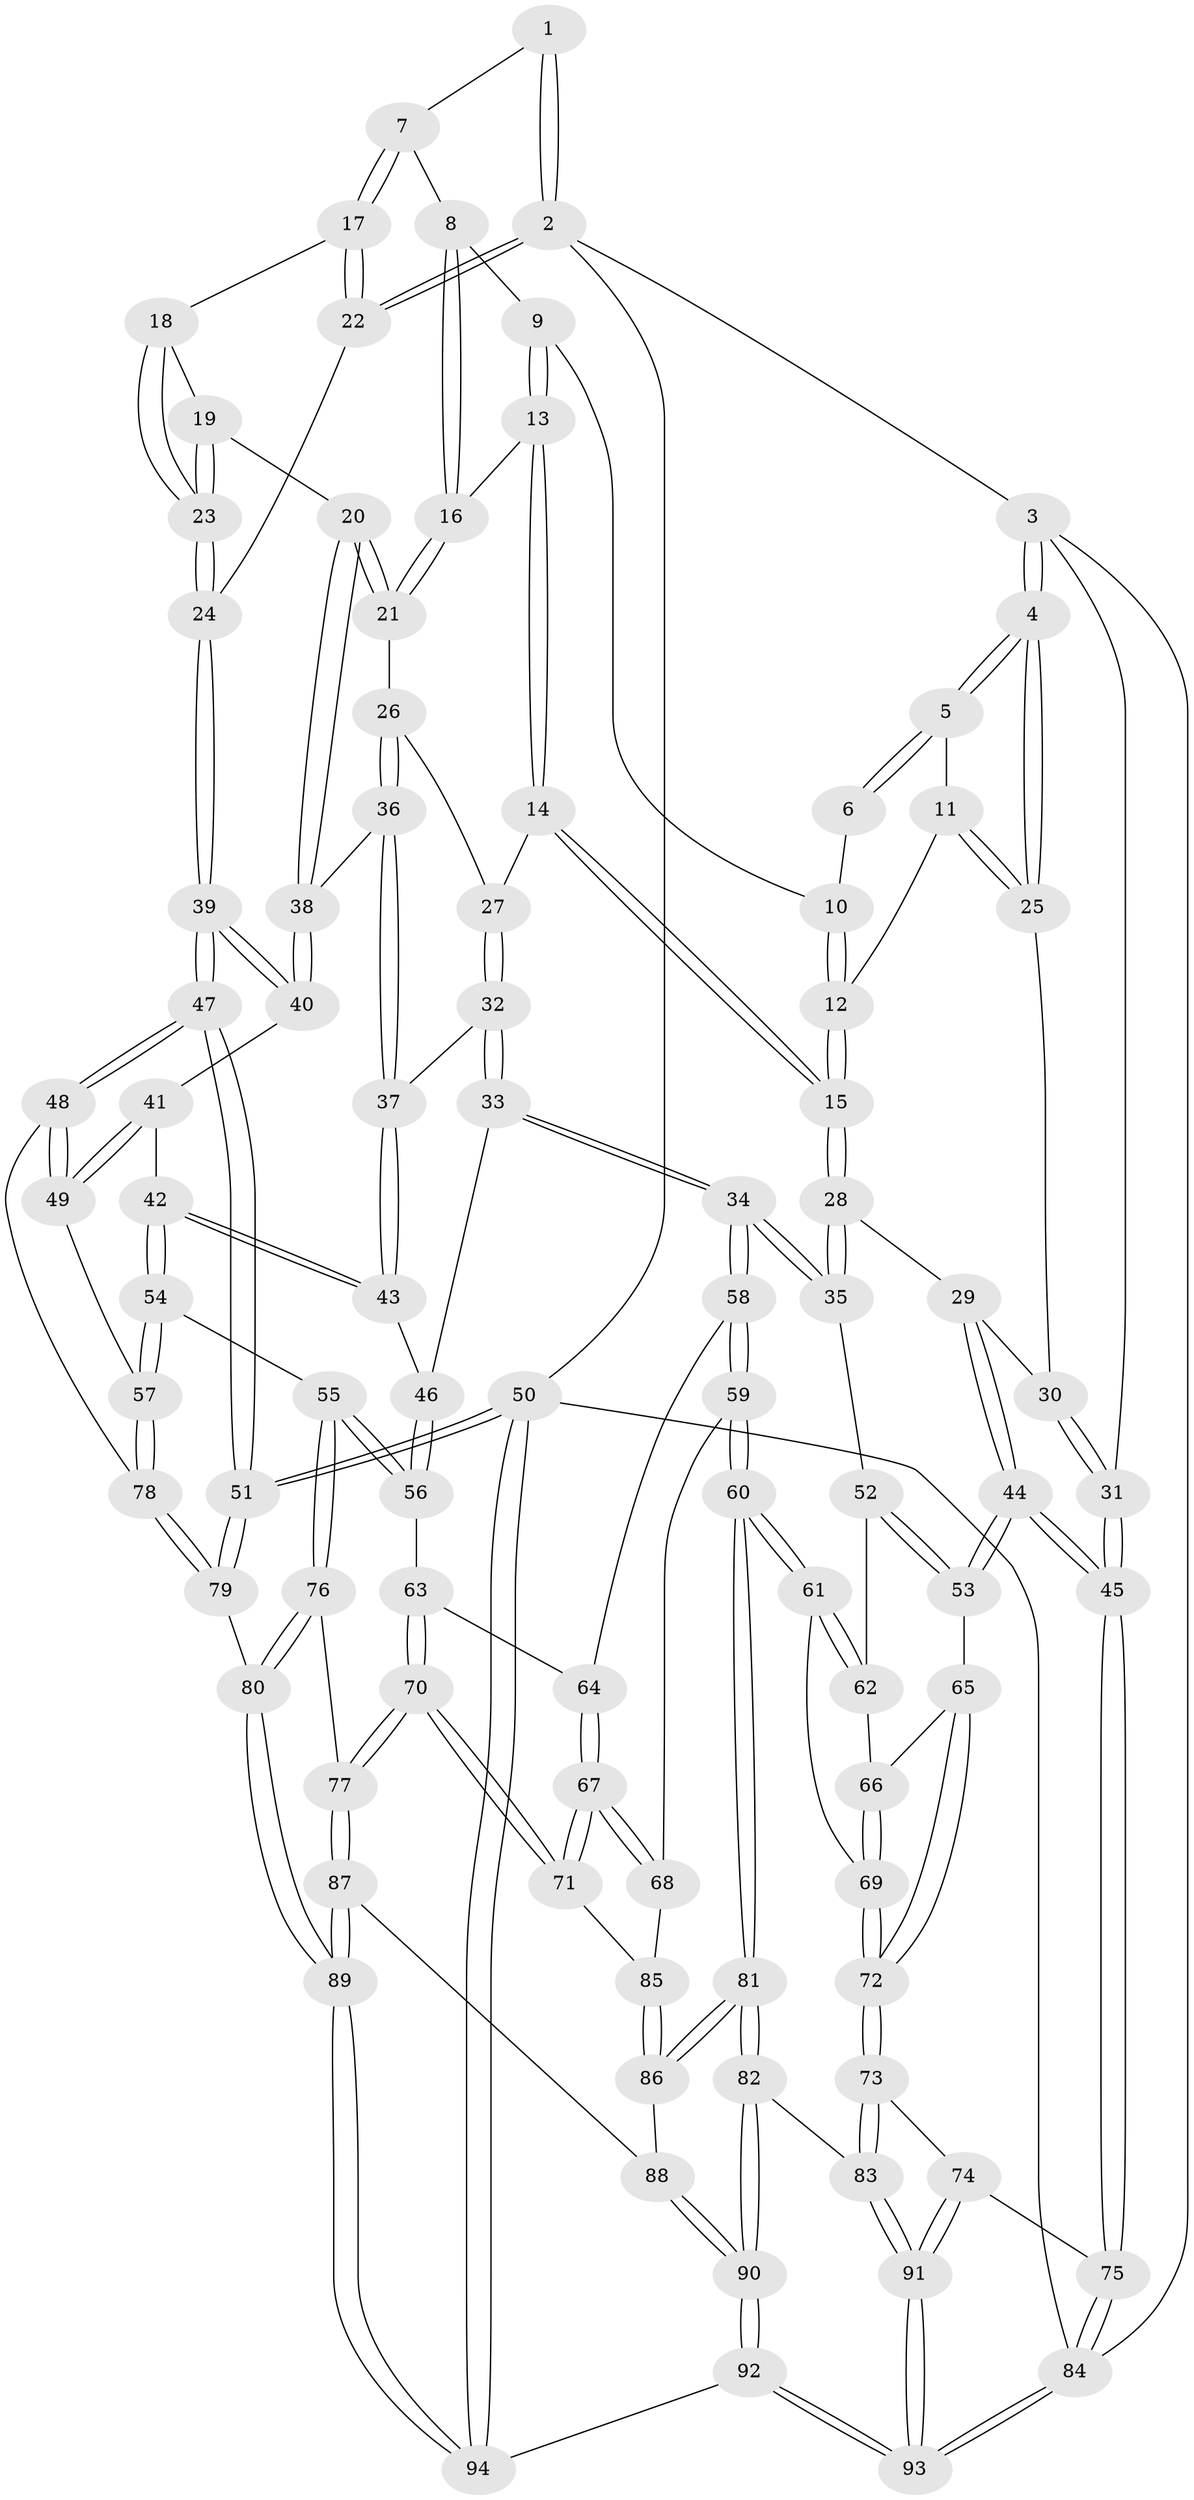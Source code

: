 // coarse degree distribution, {3: 0.2894736842105263, 4: 0.5526315789473685, 2: 0.10526315789473684, 6: 0.02631578947368421, 5: 0.02631578947368421}
// Generated by graph-tools (version 1.1) at 2025/38/03/04/25 23:38:31]
// undirected, 94 vertices, 232 edges
graph export_dot {
  node [color=gray90,style=filled];
  1 [pos="+0.902303863054275+0"];
  2 [pos="+1+0"];
  3 [pos="+0+0"];
  4 [pos="+0+0"];
  5 [pos="+0.30127919282255566+0"];
  6 [pos="+0.6968286929827255+0"];
  7 [pos="+0.848879507958307+0.09736985126553062"];
  8 [pos="+0.8080492342458245+0.10600271749124848"];
  9 [pos="+0.678458303740438+0.07795853155742614"];
  10 [pos="+0.6599522423694243+0.039207362581092524"];
  11 [pos="+0.35860115564856815+0.030454003705131308"];
  12 [pos="+0.4293352169987554+0.14074476527903668"];
  13 [pos="+0.6638278842284903+0.18618640814199752"];
  14 [pos="+0.6250996827843253+0.22793020110569642"];
  15 [pos="+0.4401298998981867+0.1779421343810534"];
  16 [pos="+0.7299503238777717+0.18491267716377588"];
  17 [pos="+0.849431773169582+0.09830321076982204"];
  18 [pos="+0.8588416932912826+0.1239672754396107"];
  19 [pos="+0.8789667317174021+0.23383671235247716"];
  20 [pos="+0.8720148576284592+0.24912391457113311"];
  21 [pos="+0.7835731315600363+0.22797522367586368"];
  22 [pos="+1+0.08962695278527863"];
  23 [pos="+1+0.15325875305041878"];
  24 [pos="+1+0.1246219370165859"];
  25 [pos="+0.15759894614021078+0.22121479399302513"];
  26 [pos="+0.6945975224731655+0.28756862245818976"];
  27 [pos="+0.6336812663142836+0.24715262946289268"];
  28 [pos="+0.3844834672675983+0.3443356383041596"];
  29 [pos="+0.285698207153265+0.3356377565779772"];
  30 [pos="+0.15739097428439003+0.22380338286342574"];
  31 [pos="+0+0.4433992969856917"];
  32 [pos="+0.5864684410135929+0.4092726577444422"];
  33 [pos="+0.5710018390340117+0.43695341416745864"];
  34 [pos="+0.5240561677630221+0.4607063031139223"];
  35 [pos="+0.39467205980684383+0.36829984006280736"];
  36 [pos="+0.7267776045332016+0.32787748340164286"];
  37 [pos="+0.7268982659821173+0.3385103647374144"];
  38 [pos="+0.8717409377275551+0.26537267789143115"];
  39 [pos="+1+0.3801488069700617"];
  40 [pos="+0.8936309620439382+0.32408665079350873"];
  41 [pos="+0.8648944759613333+0.4126341854146093"];
  42 [pos="+0.8048149795792673+0.4450861982405708"];
  43 [pos="+0.7590060698911117+0.4241725251660423"];
  44 [pos="+0.0687664037234139+0.4807428765422047"];
  45 [pos="+0+0.4766228926335915"];
  46 [pos="+0.6711117295200869+0.4532831247653354"];
  47 [pos="+1+0.5117859640577077"];
  48 [pos="+1+0.5211127360303707"];
  49 [pos="+0.9516720955739084+0.4776011586376918"];
  50 [pos="+1+1"];
  51 [pos="+1+0.8445734343905505"];
  52 [pos="+0.3488515334673082+0.44565533026365933"];
  53 [pos="+0.14270060327416692+0.5148067718826317"];
  54 [pos="+0.796181641370739+0.579494335198635"];
  55 [pos="+0.734763177494613+0.5918767830493495"];
  56 [pos="+0.7125488175480683+0.57750011525896"];
  57 [pos="+0.8396746009218596+0.6113310295051266"];
  58 [pos="+0.5241227176415378+0.4617081803724003"];
  59 [pos="+0.420802892470843+0.6320820160436628"];
  60 [pos="+0.39770373862204306+0.6412023030604913"];
  61 [pos="+0.33980983989390495+0.6183567753270222"];
  62 [pos="+0.3291274621034179+0.5287588260694518"];
  63 [pos="+0.6283077567184491+0.5646988410102581"];
  64 [pos="+0.5265743143026355+0.4657116576044601"];
  65 [pos="+0.14346311746333154+0.5154355533917774"];
  66 [pos="+0.18384511670261344+0.5324948777134944"];
  67 [pos="+0.5616052885688754+0.6710456335588424"];
  68 [pos="+0.43869508859309886+0.6400184901262738"];
  69 [pos="+0.30534209151445835+0.6314687292437197"];
  70 [pos="+0.5897904457941298+0.6923163986661196"];
  71 [pos="+0.5731127711417985+0.68133923622466"];
  72 [pos="+0.2271579716808343+0.7079479921142091"];
  73 [pos="+0.196653937462639+0.7721317706198432"];
  74 [pos="+0.09182556451967232+0.774159910941391"];
  75 [pos="+0+0.7358039307628162"];
  76 [pos="+0.6964661971008552+0.656915522768521"];
  77 [pos="+0.5940717473231476+0.6979649182527368"];
  78 [pos="+0.8772694183288828+0.6621779971639493"];
  79 [pos="+0.8768058554767822+0.8165945011236238"];
  80 [pos="+0.817122902577966+0.8640295504549169"];
  81 [pos="+0.39685364966485653+0.7736777658317638"];
  82 [pos="+0.3200346078262587+0.8394313164711282"];
  83 [pos="+0.2414608820486473+0.809896036999054"];
  84 [pos="+0+1"];
  85 [pos="+0.48491375216890925+0.7190825523421509"];
  86 [pos="+0.4673352297378626+0.7863862248144035"];
  87 [pos="+0.5970134850083998+0.8311161365290041"];
  88 [pos="+0.48333527599336085+0.7937575854040159"];
  89 [pos="+0.7007287133855518+1"];
  90 [pos="+0.3816304523756555+0.9833603519482375"];
  91 [pos="+0.17169612571798393+1"];
  92 [pos="+0.4430310185153323+1"];
  93 [pos="+0.1434860612489177+1"];
  94 [pos="+0.6809028826733368+1"];
  1 -- 2;
  1 -- 2;
  1 -- 7;
  2 -- 3;
  2 -- 22;
  2 -- 22;
  2 -- 50;
  3 -- 4;
  3 -- 4;
  3 -- 31;
  3 -- 84;
  4 -- 5;
  4 -- 5;
  4 -- 25;
  4 -- 25;
  5 -- 6;
  5 -- 6;
  5 -- 11;
  6 -- 10;
  7 -- 8;
  7 -- 17;
  7 -- 17;
  8 -- 9;
  8 -- 16;
  8 -- 16;
  9 -- 10;
  9 -- 13;
  9 -- 13;
  10 -- 12;
  10 -- 12;
  11 -- 12;
  11 -- 25;
  11 -- 25;
  12 -- 15;
  12 -- 15;
  13 -- 14;
  13 -- 14;
  13 -- 16;
  14 -- 15;
  14 -- 15;
  14 -- 27;
  15 -- 28;
  15 -- 28;
  16 -- 21;
  16 -- 21;
  17 -- 18;
  17 -- 22;
  17 -- 22;
  18 -- 19;
  18 -- 23;
  18 -- 23;
  19 -- 20;
  19 -- 23;
  19 -- 23;
  20 -- 21;
  20 -- 21;
  20 -- 38;
  20 -- 38;
  21 -- 26;
  22 -- 24;
  23 -- 24;
  23 -- 24;
  24 -- 39;
  24 -- 39;
  25 -- 30;
  26 -- 27;
  26 -- 36;
  26 -- 36;
  27 -- 32;
  27 -- 32;
  28 -- 29;
  28 -- 35;
  28 -- 35;
  29 -- 30;
  29 -- 44;
  29 -- 44;
  30 -- 31;
  30 -- 31;
  31 -- 45;
  31 -- 45;
  32 -- 33;
  32 -- 33;
  32 -- 37;
  33 -- 34;
  33 -- 34;
  33 -- 46;
  34 -- 35;
  34 -- 35;
  34 -- 58;
  34 -- 58;
  35 -- 52;
  36 -- 37;
  36 -- 37;
  36 -- 38;
  37 -- 43;
  37 -- 43;
  38 -- 40;
  38 -- 40;
  39 -- 40;
  39 -- 40;
  39 -- 47;
  39 -- 47;
  40 -- 41;
  41 -- 42;
  41 -- 49;
  41 -- 49;
  42 -- 43;
  42 -- 43;
  42 -- 54;
  42 -- 54;
  43 -- 46;
  44 -- 45;
  44 -- 45;
  44 -- 53;
  44 -- 53;
  45 -- 75;
  45 -- 75;
  46 -- 56;
  46 -- 56;
  47 -- 48;
  47 -- 48;
  47 -- 51;
  47 -- 51;
  48 -- 49;
  48 -- 49;
  48 -- 78;
  49 -- 57;
  50 -- 51;
  50 -- 51;
  50 -- 94;
  50 -- 94;
  50 -- 84;
  51 -- 79;
  51 -- 79;
  52 -- 53;
  52 -- 53;
  52 -- 62;
  53 -- 65;
  54 -- 55;
  54 -- 57;
  54 -- 57;
  55 -- 56;
  55 -- 56;
  55 -- 76;
  55 -- 76;
  56 -- 63;
  57 -- 78;
  57 -- 78;
  58 -- 59;
  58 -- 59;
  58 -- 64;
  59 -- 60;
  59 -- 60;
  59 -- 68;
  60 -- 61;
  60 -- 61;
  60 -- 81;
  60 -- 81;
  61 -- 62;
  61 -- 62;
  61 -- 69;
  62 -- 66;
  63 -- 64;
  63 -- 70;
  63 -- 70;
  64 -- 67;
  64 -- 67;
  65 -- 66;
  65 -- 72;
  65 -- 72;
  66 -- 69;
  66 -- 69;
  67 -- 68;
  67 -- 68;
  67 -- 71;
  67 -- 71;
  68 -- 85;
  69 -- 72;
  69 -- 72;
  70 -- 71;
  70 -- 71;
  70 -- 77;
  70 -- 77;
  71 -- 85;
  72 -- 73;
  72 -- 73;
  73 -- 74;
  73 -- 83;
  73 -- 83;
  74 -- 75;
  74 -- 91;
  74 -- 91;
  75 -- 84;
  75 -- 84;
  76 -- 77;
  76 -- 80;
  76 -- 80;
  77 -- 87;
  77 -- 87;
  78 -- 79;
  78 -- 79;
  79 -- 80;
  80 -- 89;
  80 -- 89;
  81 -- 82;
  81 -- 82;
  81 -- 86;
  81 -- 86;
  82 -- 83;
  82 -- 90;
  82 -- 90;
  83 -- 91;
  83 -- 91;
  84 -- 93;
  84 -- 93;
  85 -- 86;
  85 -- 86;
  86 -- 88;
  87 -- 88;
  87 -- 89;
  87 -- 89;
  88 -- 90;
  88 -- 90;
  89 -- 94;
  89 -- 94;
  90 -- 92;
  90 -- 92;
  91 -- 93;
  91 -- 93;
  92 -- 93;
  92 -- 93;
  92 -- 94;
}
